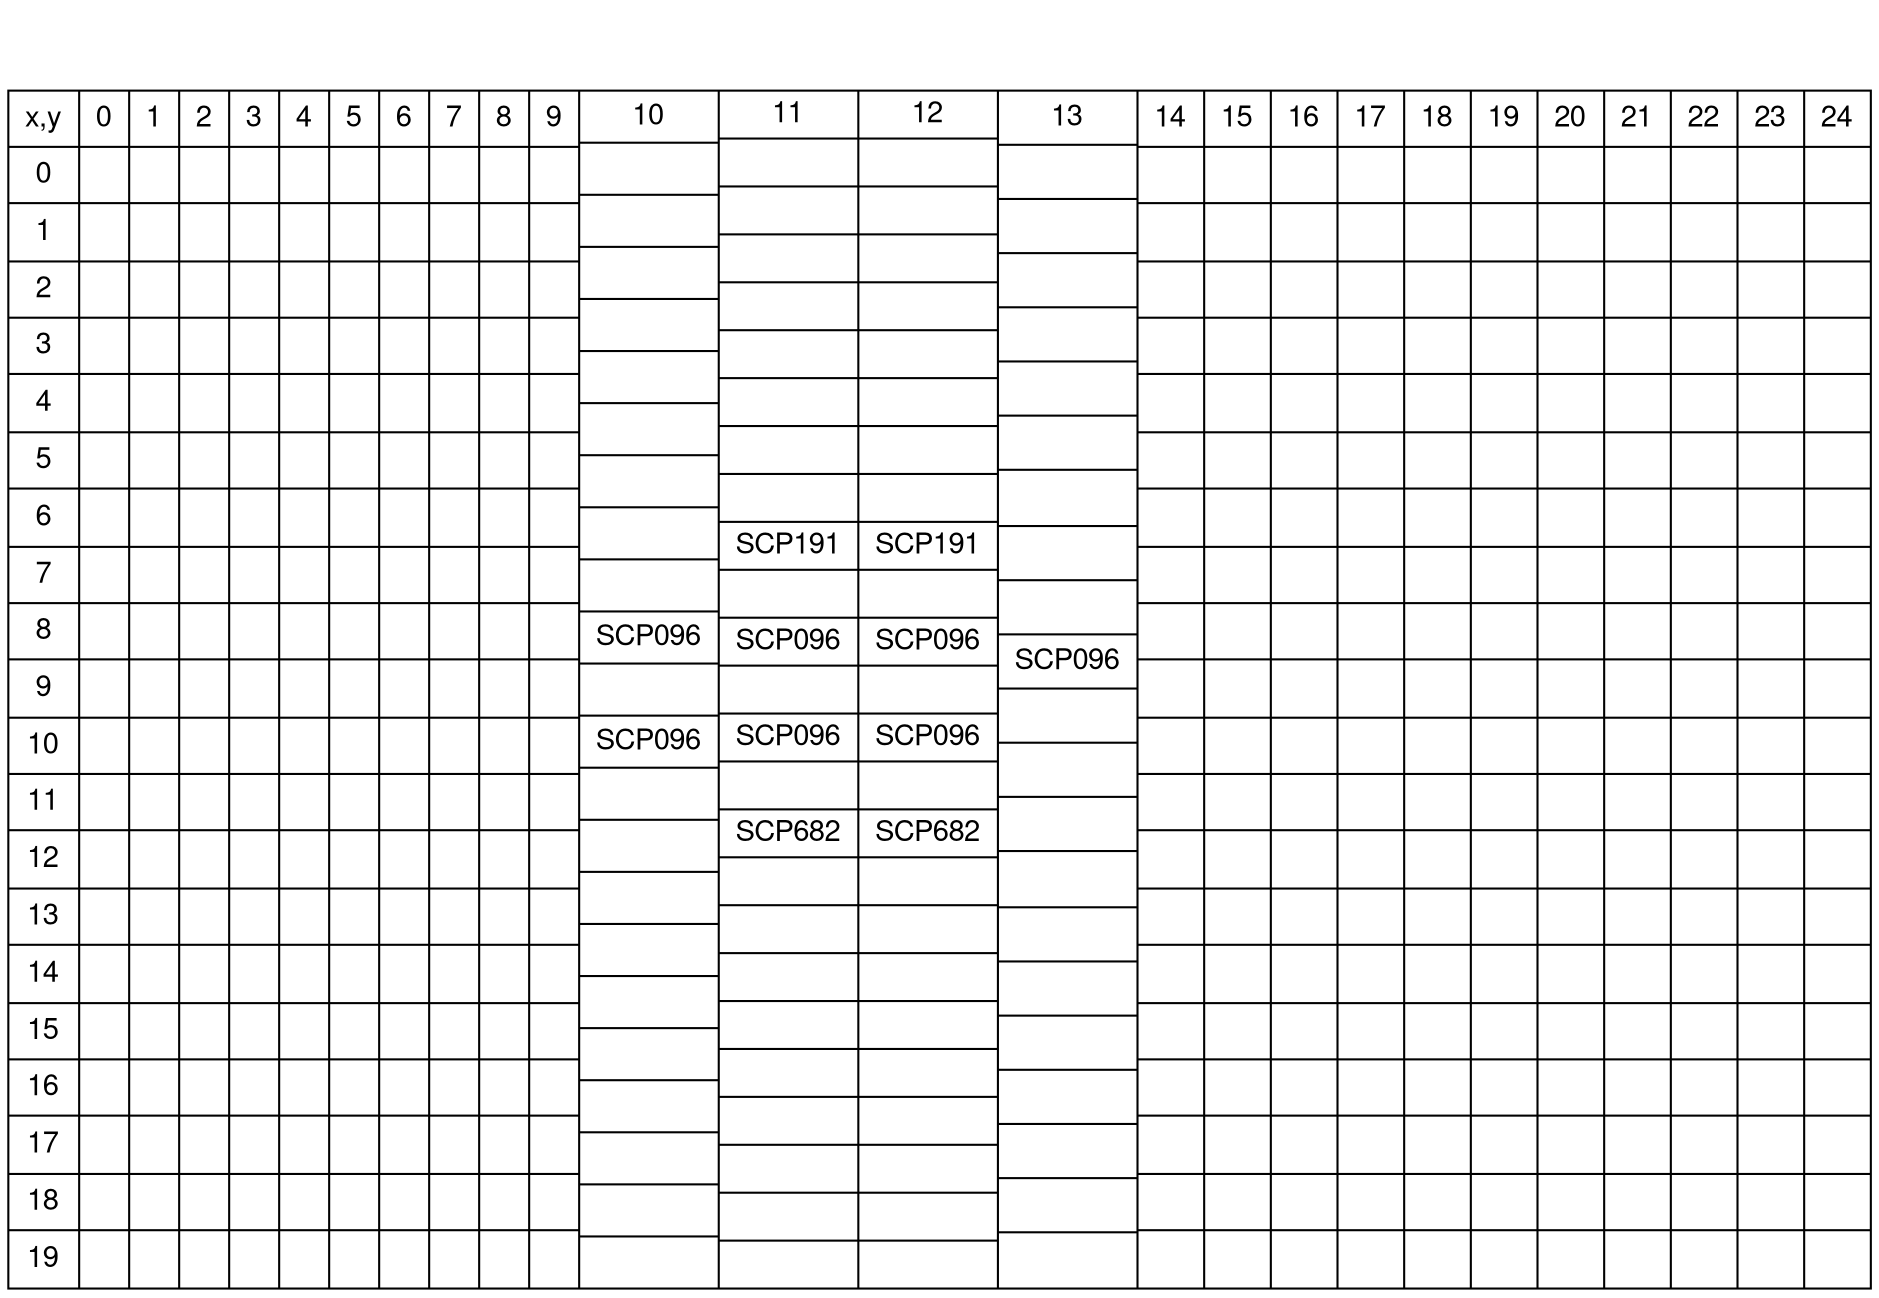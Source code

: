  digraph grid
         {
        fontname="Helvetica,Arial,sans-serif"
        node [fontname="Helvetica,Arial,sans-serif"]
        edge [fontname="Helvetica,Arial,sans-serif"]
        layout=dot 
        labelloc = "t"
        node [shape=record]
        

        edge [weight=1000 style=dashed color=dimgrey] 

         label = "
            "  matriz [ label="{x,y|0|1|2|3|4|5|6|7|8|9|10|11|12|13|14|15|16|17|18|19}|{0||||||||||||||||||||}|{1||||||||||||||||||||}|{2||||||||||||||||||||}|{3||||||||||||||||||||}|{4||||||||||||||||||||}|{5||||||||||||||||||||}|{6||||||||||||||||||||}|{7||||||||||||||||||||}|{8||||||||||||||||||||}|{9||||||||||||||||||||}|{10||||||||||SCP096||SCP096||||||||||}|{11|||||||||SCP191||SCP096||SCP096||SCP682|||||||||}|{12|||||||||SCP191||SCP096||SCP096||SCP682|||||||||}|{13||||||||||SCP096|||||||||||}|{14||||||||||||||||||||}|{15||||||||||||||||||||}|{16||||||||||||||||||||}|{17||||||||||||||||||||}|{18||||||||||||||||||||}|{19||||||||||||||||||||}|{20||||||||||||||||||||}|{21||||||||||||||||||||}|{22||||||||||||||||||||}|{23||||||||||||||||||||}|{24||||||||||||||||||||}}"]
}